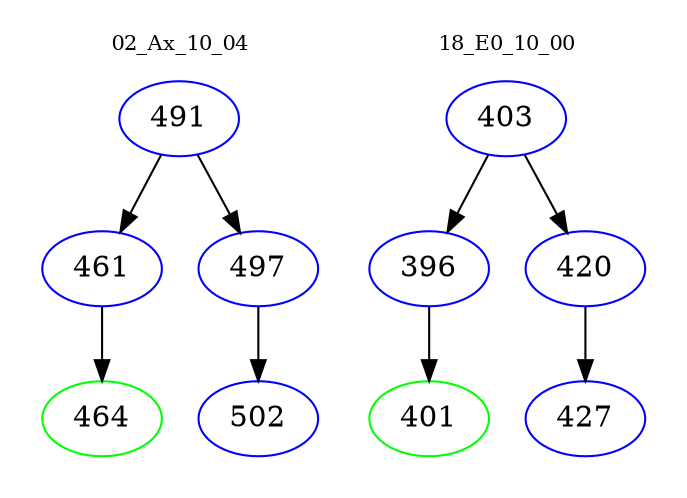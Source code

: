 digraph{
subgraph cluster_0 {
color = white
label = "02_Ax_10_04";
fontsize=10;
T0_491 [label="491", color="blue"]
T0_491 -> T0_461 [color="black"]
T0_461 [label="461", color="blue"]
T0_461 -> T0_464 [color="black"]
T0_464 [label="464", color="green"]
T0_491 -> T0_497 [color="black"]
T0_497 [label="497", color="blue"]
T0_497 -> T0_502 [color="black"]
T0_502 [label="502", color="blue"]
}
subgraph cluster_1 {
color = white
label = "18_E0_10_00";
fontsize=10;
T1_403 [label="403", color="blue"]
T1_403 -> T1_396 [color="black"]
T1_396 [label="396", color="blue"]
T1_396 -> T1_401 [color="black"]
T1_401 [label="401", color="green"]
T1_403 -> T1_420 [color="black"]
T1_420 [label="420", color="blue"]
T1_420 -> T1_427 [color="black"]
T1_427 [label="427", color="blue"]
}
}
